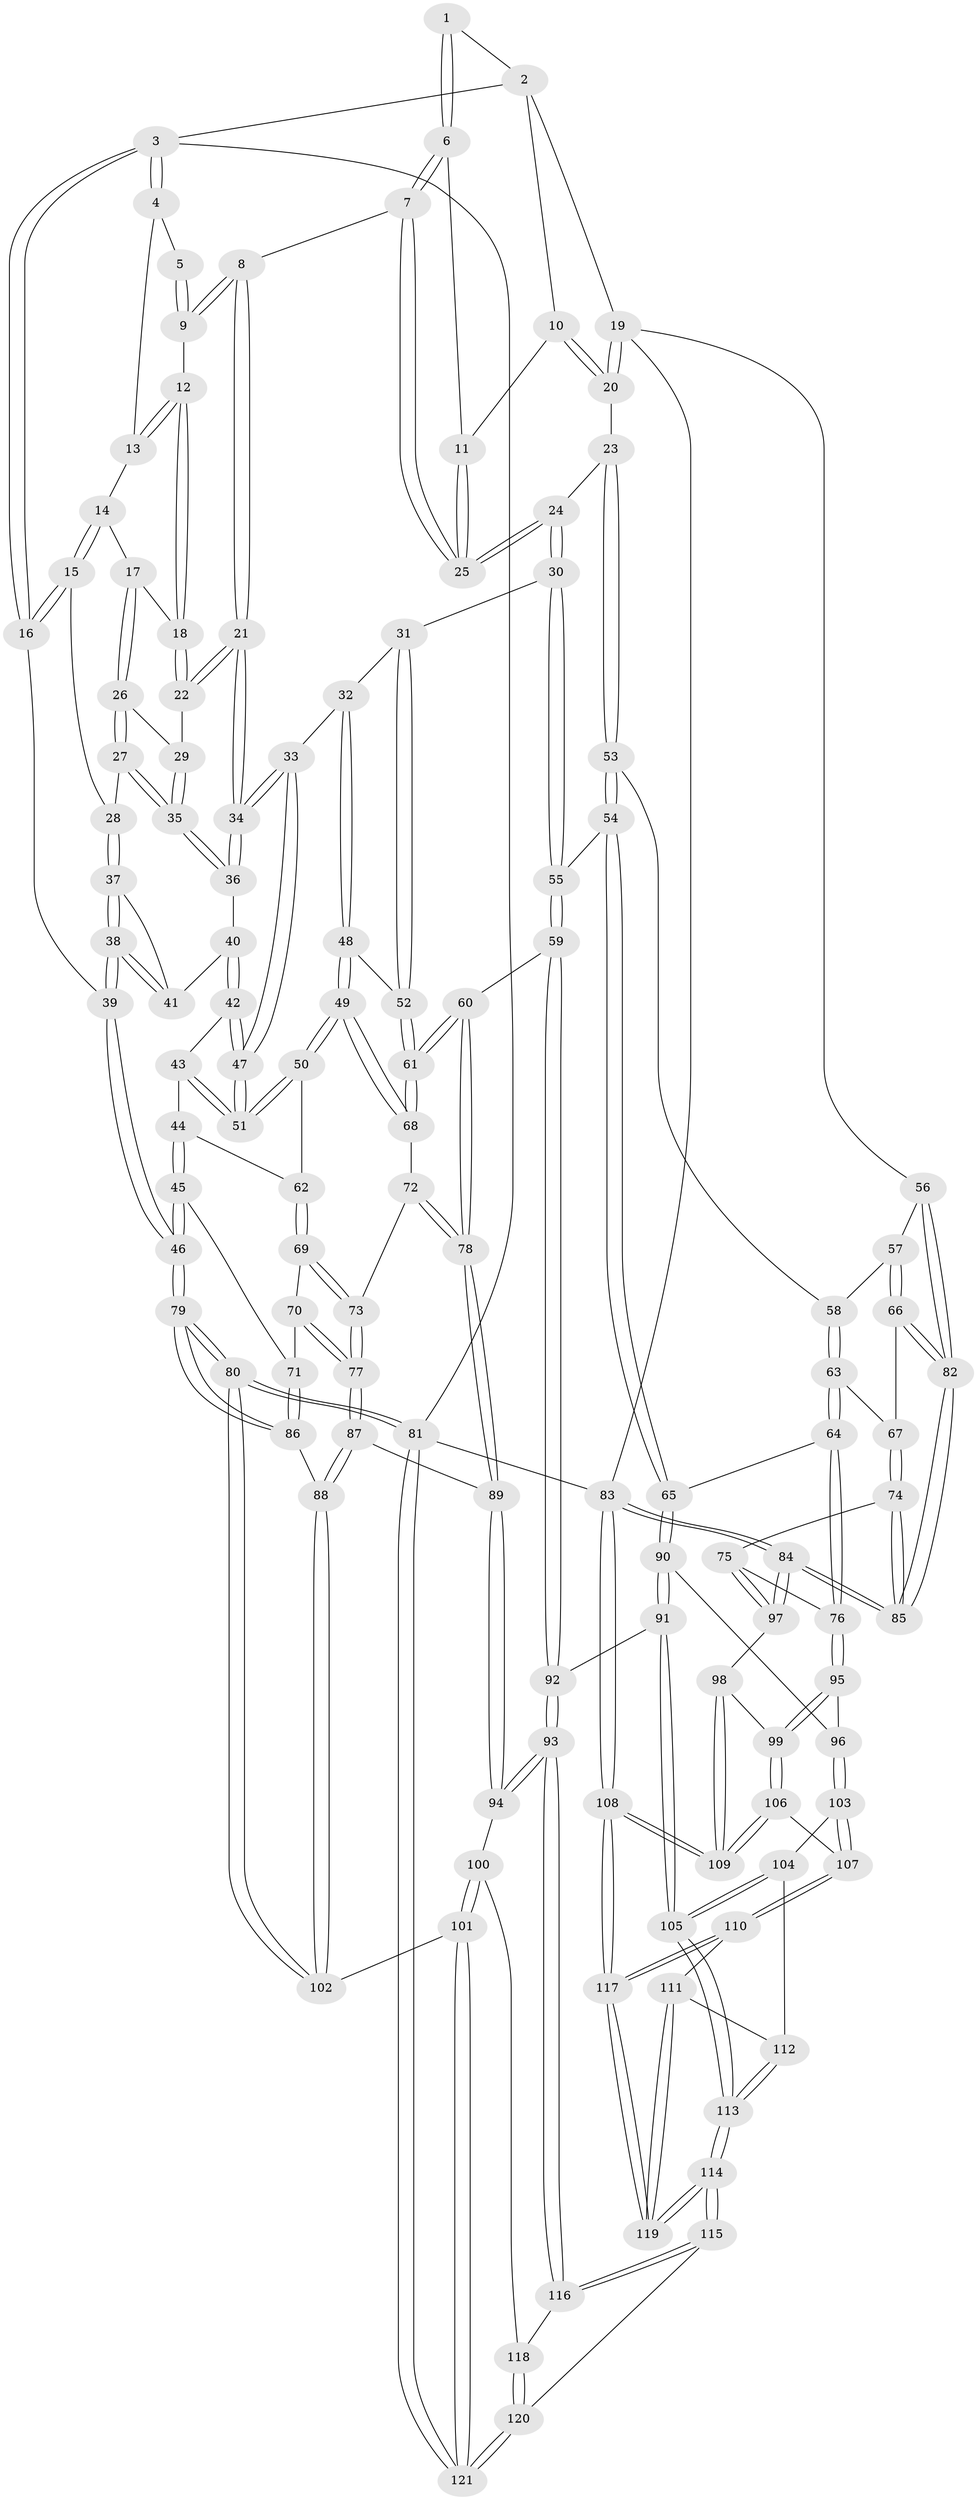 // Generated by graph-tools (version 1.1) at 2025/38/03/09/25 02:38:35]
// undirected, 121 vertices, 299 edges
graph export_dot {
graph [start="1"]
  node [color=gray90,style=filled];
  1 [pos="+0.45314015041662914+0"];
  2 [pos="+0.7788577498354681+0"];
  3 [pos="+0+0"];
  4 [pos="+0.003038783102671599+0"];
  5 [pos="+0.27726295035756665+0"];
  6 [pos="+0.447254531522778+0.045865880367811335"];
  7 [pos="+0.4375664058679985+0.07012167970544149"];
  8 [pos="+0.43242308336454177+0.07393489134761719"];
  9 [pos="+0.26374704909328495+0.05525914058385785"];
  10 [pos="+0.7550426700606341+0"];
  11 [pos="+0.6220860172275126+0.06774437915248559"];
  12 [pos="+0.24845845549046816+0.06404926275388932"];
  13 [pos="+0.13681778297110342+0"];
  14 [pos="+0.14011650542238605+0.04405430409620886"];
  15 [pos="+0.06253249273061429+0.16427234428132506"];
  16 [pos="+0+0"];
  17 [pos="+0.188113018021153+0.0910600979106242"];
  18 [pos="+0.23779754675673323+0.08265836424487344"];
  19 [pos="+1+0.2915638824551982"];
  20 [pos="+0.8387856764018464+0.2519529781106381"];
  21 [pos="+0.3368824466258969+0.23146470117072773"];
  22 [pos="+0.25589884884098485+0.18638890622673193"];
  23 [pos="+0.6610778796633903+0.33755850436572465"];
  24 [pos="+0.6581569592126174+0.33697818800465634"];
  25 [pos="+0.6404830271657613+0.303040275510127"];
  26 [pos="+0.11416048496027915+0.17393395420463276"];
  27 [pos="+0.08454707394040756+0.17428021561299492"];
  28 [pos="+0.07468009100006306+0.1735591836790481"];
  29 [pos="+0.17783190053206777+0.1968708243065198"];
  30 [pos="+0.5139235514387406+0.3885563091746829"];
  31 [pos="+0.438970973203666+0.3905814928835001"];
  32 [pos="+0.3746289006495403+0.3713784693606565"];
  33 [pos="+0.3695809160231563+0.36882186012336127"];
  34 [pos="+0.3564041794994745+0.3535049913854157"];
  35 [pos="+0.1866893771672739+0.33456895052418373"];
  36 [pos="+0.18862518425236924+0.3455667594382749"];
  37 [pos="+0.07315141980636095+0.2403672017366736"];
  38 [pos="+0+0.4012967197326164"];
  39 [pos="+0+0.45362819112402586"];
  40 [pos="+0.1444021245436185+0.36415564604748774"];
  41 [pos="+0.11795760884135813+0.3547841787317406"];
  42 [pos="+0.14229368900964284+0.4099948786164226"];
  43 [pos="+0.11437503076555197+0.48961215540806907"];
  44 [pos="+0.027027547831199632+0.5256916238956063"];
  45 [pos="+0+0.5342646006979458"];
  46 [pos="+0+0.5035582939303102"];
  47 [pos="+0.24323850476266892+0.4950403952508168"];
  48 [pos="+0.32943867215636585+0.550387460896023"];
  49 [pos="+0.26993590967415737+0.6179447542812796"];
  50 [pos="+0.2208202027623037+0.5858183844748874"];
  51 [pos="+0.21535741574808376+0.5461391363637691"];
  52 [pos="+0.4124601627758009+0.5883603213085921"];
  53 [pos="+0.7136760226544504+0.5079263825805099"];
  54 [pos="+0.5917862108931047+0.6841628996886167"];
  55 [pos="+0.5358667832715631+0.675599227259488"];
  56 [pos="+1+0.5061099755517631"];
  57 [pos="+0.7314846130876538+0.5185381385388647"];
  58 [pos="+0.7253430916091081+0.5168008760801591"];
  59 [pos="+0.49710408950026647+0.6873938613961708"];
  60 [pos="+0.4283758918829998+0.6766031324452791"];
  61 [pos="+0.4210093738199668+0.6686215462316292"];
  62 [pos="+0.1634705080384503+0.6209650335802349"];
  63 [pos="+0.7690315524519313+0.6569625370371538"];
  64 [pos="+0.679805604390296+0.7571440703961377"];
  65 [pos="+0.6532747502645929+0.750891117858155"];
  66 [pos="+0.9127510824473163+0.6461091240153796"];
  67 [pos="+0.8069490888857404+0.6661969447701093"];
  68 [pos="+0.27720386338344577+0.6280698137206121"];
  69 [pos="+0.15048930936447844+0.6421426157757684"];
  70 [pos="+0.1443339875052631+0.6492457853341495"];
  71 [pos="+0.08723906733735436+0.691576171140008"];
  72 [pos="+0.26139389265882434+0.6850279592351288"];
  73 [pos="+0.23516826415483857+0.7252925584064439"];
  74 [pos="+0.8013552076769187+0.7802066518704366"];
  75 [pos="+0.7622585151835937+0.8041176348895324"];
  76 [pos="+0.7356221123853138+0.7989284660333358"];
  77 [pos="+0.21806031158856506+0.7687482654758203"];
  78 [pos="+0.3568145470647355+0.7768089434121196"];
  79 [pos="+0+0.8111548991081526"];
  80 [pos="+0+1"];
  81 [pos="+0+1"];
  82 [pos="+1+0.6750953955437118"];
  83 [pos="+1+1"];
  84 [pos="+1+1"];
  85 [pos="+1+0.6988594388386025"];
  86 [pos="+0.0831104733803698+0.7612081812874263"];
  87 [pos="+0.2132964937662379+0.793081056656768"];
  88 [pos="+0.14204554260338823+0.8249567470914365"];
  89 [pos="+0.3339705411198434+0.8300168462625389"];
  90 [pos="+0.6069280607614056+0.8326829876011124"];
  91 [pos="+0.5213293963513983+0.8814855053575362"];
  92 [pos="+0.4843371904099204+0.8773549269926549"];
  93 [pos="+0.4581812670814507+0.8921430866151888"];
  94 [pos="+0.3519056727601794+0.8699135923053178"];
  95 [pos="+0.7122223585517463+0.8664097651062966"];
  96 [pos="+0.6404886395756731+0.9072922645606544"];
  97 [pos="+0.8160309414830375+0.8841877742276996"];
  98 [pos="+0.8116668787315582+0.8890217039767612"];
  99 [pos="+0.7165980230101217+0.9254865855132617"];
  100 [pos="+0.35057050453990224+0.8723294444437594"];
  101 [pos="+0.24345651865196982+0.9824700002150754"];
  102 [pos="+0.13185327118086226+0.8752392275357811"];
  103 [pos="+0.6404271651276245+0.9082184306001183"];
  104 [pos="+0.6262773847429801+0.9229968469539472"];
  105 [pos="+0.5871362149618953+0.9594378086108059"];
  106 [pos="+0.7144409197599895+0.9349717750840704"];
  107 [pos="+0.6862713184035244+0.9428071022026283"];
  108 [pos="+0.8479903413628996+1"];
  109 [pos="+0.7566107025634237+0.9775037719717259"];
  110 [pos="+0.6811142371676892+0.9526948423943693"];
  111 [pos="+0.6671465078020857+0.9638894302443974"];
  112 [pos="+0.6595017732459054+0.9643433196632643"];
  113 [pos="+0.5885338049019239+0.9766682381053133"];
  114 [pos="+0.5426220505988149+1"];
  115 [pos="+0.5149738565971794+1"];
  116 [pos="+0.4595890920865494+0.9147847680365769"];
  117 [pos="+0.821006169926071+1"];
  118 [pos="+0.3761464617447028+1"];
  119 [pos="+0.622771480979947+1"];
  120 [pos="+0.3782225247765854+1"];
  121 [pos="+0.25234493266277275+1"];
  1 -- 2;
  1 -- 6;
  1 -- 6;
  2 -- 3;
  2 -- 10;
  2 -- 19;
  3 -- 4;
  3 -- 4;
  3 -- 16;
  3 -- 16;
  3 -- 81;
  4 -- 5;
  4 -- 13;
  5 -- 9;
  5 -- 9;
  6 -- 7;
  6 -- 7;
  6 -- 11;
  7 -- 8;
  7 -- 25;
  7 -- 25;
  8 -- 9;
  8 -- 9;
  8 -- 21;
  8 -- 21;
  9 -- 12;
  10 -- 11;
  10 -- 20;
  10 -- 20;
  11 -- 25;
  11 -- 25;
  12 -- 13;
  12 -- 13;
  12 -- 18;
  12 -- 18;
  13 -- 14;
  14 -- 15;
  14 -- 15;
  14 -- 17;
  15 -- 16;
  15 -- 16;
  15 -- 28;
  16 -- 39;
  17 -- 18;
  17 -- 26;
  17 -- 26;
  18 -- 22;
  18 -- 22;
  19 -- 20;
  19 -- 20;
  19 -- 56;
  19 -- 83;
  20 -- 23;
  21 -- 22;
  21 -- 22;
  21 -- 34;
  21 -- 34;
  22 -- 29;
  23 -- 24;
  23 -- 53;
  23 -- 53;
  24 -- 25;
  24 -- 25;
  24 -- 30;
  24 -- 30;
  26 -- 27;
  26 -- 27;
  26 -- 29;
  27 -- 28;
  27 -- 35;
  27 -- 35;
  28 -- 37;
  28 -- 37;
  29 -- 35;
  29 -- 35;
  30 -- 31;
  30 -- 55;
  30 -- 55;
  31 -- 32;
  31 -- 52;
  31 -- 52;
  32 -- 33;
  32 -- 48;
  32 -- 48;
  33 -- 34;
  33 -- 34;
  33 -- 47;
  33 -- 47;
  34 -- 36;
  34 -- 36;
  35 -- 36;
  35 -- 36;
  36 -- 40;
  37 -- 38;
  37 -- 38;
  37 -- 41;
  38 -- 39;
  38 -- 39;
  38 -- 41;
  38 -- 41;
  39 -- 46;
  39 -- 46;
  40 -- 41;
  40 -- 42;
  40 -- 42;
  42 -- 43;
  42 -- 47;
  42 -- 47;
  43 -- 44;
  43 -- 51;
  43 -- 51;
  44 -- 45;
  44 -- 45;
  44 -- 62;
  45 -- 46;
  45 -- 46;
  45 -- 71;
  46 -- 79;
  46 -- 79;
  47 -- 51;
  47 -- 51;
  48 -- 49;
  48 -- 49;
  48 -- 52;
  49 -- 50;
  49 -- 50;
  49 -- 68;
  49 -- 68;
  50 -- 51;
  50 -- 51;
  50 -- 62;
  52 -- 61;
  52 -- 61;
  53 -- 54;
  53 -- 54;
  53 -- 58;
  54 -- 55;
  54 -- 65;
  54 -- 65;
  55 -- 59;
  55 -- 59;
  56 -- 57;
  56 -- 82;
  56 -- 82;
  57 -- 58;
  57 -- 66;
  57 -- 66;
  58 -- 63;
  58 -- 63;
  59 -- 60;
  59 -- 92;
  59 -- 92;
  60 -- 61;
  60 -- 61;
  60 -- 78;
  60 -- 78;
  61 -- 68;
  61 -- 68;
  62 -- 69;
  62 -- 69;
  63 -- 64;
  63 -- 64;
  63 -- 67;
  64 -- 65;
  64 -- 76;
  64 -- 76;
  65 -- 90;
  65 -- 90;
  66 -- 67;
  66 -- 82;
  66 -- 82;
  67 -- 74;
  67 -- 74;
  68 -- 72;
  69 -- 70;
  69 -- 73;
  69 -- 73;
  70 -- 71;
  70 -- 77;
  70 -- 77;
  71 -- 86;
  71 -- 86;
  72 -- 73;
  72 -- 78;
  72 -- 78;
  73 -- 77;
  73 -- 77;
  74 -- 75;
  74 -- 85;
  74 -- 85;
  75 -- 76;
  75 -- 97;
  75 -- 97;
  76 -- 95;
  76 -- 95;
  77 -- 87;
  77 -- 87;
  78 -- 89;
  78 -- 89;
  79 -- 80;
  79 -- 80;
  79 -- 86;
  79 -- 86;
  80 -- 81;
  80 -- 81;
  80 -- 102;
  80 -- 102;
  81 -- 121;
  81 -- 121;
  81 -- 83;
  82 -- 85;
  82 -- 85;
  83 -- 84;
  83 -- 84;
  83 -- 108;
  83 -- 108;
  84 -- 85;
  84 -- 85;
  84 -- 97;
  84 -- 97;
  86 -- 88;
  87 -- 88;
  87 -- 88;
  87 -- 89;
  88 -- 102;
  88 -- 102;
  89 -- 94;
  89 -- 94;
  90 -- 91;
  90 -- 91;
  90 -- 96;
  91 -- 92;
  91 -- 105;
  91 -- 105;
  92 -- 93;
  92 -- 93;
  93 -- 94;
  93 -- 94;
  93 -- 116;
  93 -- 116;
  94 -- 100;
  95 -- 96;
  95 -- 99;
  95 -- 99;
  96 -- 103;
  96 -- 103;
  97 -- 98;
  98 -- 99;
  98 -- 109;
  98 -- 109;
  99 -- 106;
  99 -- 106;
  100 -- 101;
  100 -- 101;
  100 -- 118;
  101 -- 102;
  101 -- 121;
  101 -- 121;
  103 -- 104;
  103 -- 107;
  103 -- 107;
  104 -- 105;
  104 -- 105;
  104 -- 112;
  105 -- 113;
  105 -- 113;
  106 -- 107;
  106 -- 109;
  106 -- 109;
  107 -- 110;
  107 -- 110;
  108 -- 109;
  108 -- 109;
  108 -- 117;
  108 -- 117;
  110 -- 111;
  110 -- 117;
  110 -- 117;
  111 -- 112;
  111 -- 119;
  111 -- 119;
  112 -- 113;
  112 -- 113;
  113 -- 114;
  113 -- 114;
  114 -- 115;
  114 -- 115;
  114 -- 119;
  114 -- 119;
  115 -- 116;
  115 -- 116;
  115 -- 120;
  116 -- 118;
  117 -- 119;
  117 -- 119;
  118 -- 120;
  118 -- 120;
  120 -- 121;
  120 -- 121;
}
